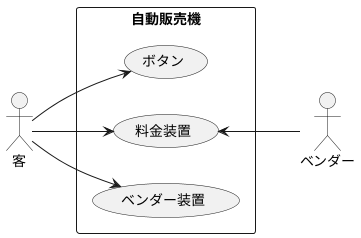 @startuml 演習6-4-2
left to right direction
actor 客 as customer
actor ベンダー as vendor

rectangle 自動販売機 {
    usecase ボタン as button
    usecase 料金装置 as price 
    usecase ベンダー装置 as vendormachine
}

customer --> button
customer --> price
customer --> vendormachine
price <-- vendor
@enduml
